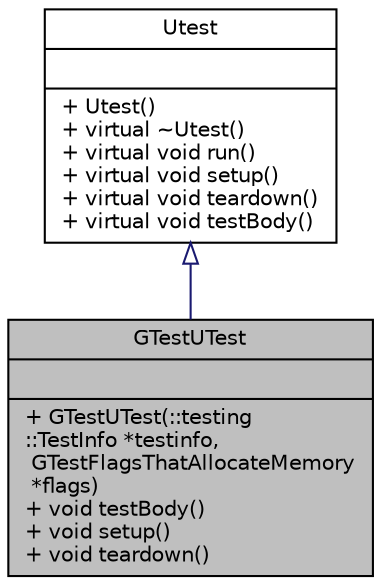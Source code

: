 digraph "GTestUTest"
{
 // LATEX_PDF_SIZE
  edge [fontname="Helvetica",fontsize="10",labelfontname="Helvetica",labelfontsize="10"];
  node [fontname="Helvetica",fontsize="10",shape=record];
  Node1 [label="{GTestUTest\n||+  GTestUTest(::testing\l::TestInfo *testinfo,\l GTestFlagsThatAllocateMemory\l *flags)\l+ void testBody()\l+ void setup()\l+ void teardown()\l}",height=0.2,width=0.4,color="black", fillcolor="grey75", style="filled", fontcolor="black",tooltip=" "];
  Node2 -> Node1 [dir="back",color="midnightblue",fontsize="10",style="solid",arrowtail="onormal",fontname="Helvetica"];
  Node2 [label="{Utest\n||+  Utest()\l+ virtual ~Utest()\l+ virtual void run()\l+ virtual void setup()\l+ virtual void teardown()\l+ virtual void testBody()\l}",height=0.2,width=0.4,color="black", fillcolor="white", style="filled",URL="$class_utest.html",tooltip=" "];
}
